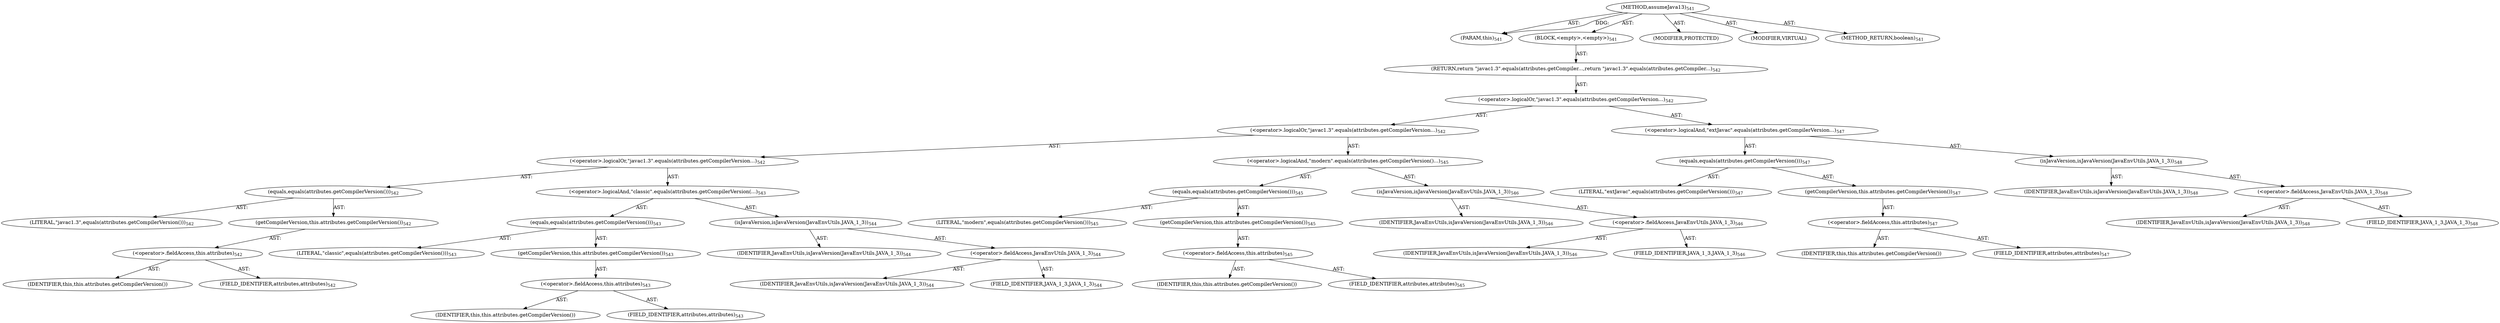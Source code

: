 digraph "assumeJava13" {  
"111669149713" [label = <(METHOD,assumeJava13)<SUB>541</SUB>> ]
"115964117023" [label = <(PARAM,this)<SUB>541</SUB>> ]
"25769803856" [label = <(BLOCK,&lt;empty&gt;,&lt;empty&gt;)<SUB>541</SUB>> ]
"146028888077" [label = <(RETURN,return &quot;javac1.3&quot;.equals(attributes.getCompiler...,return &quot;javac1.3&quot;.equals(attributes.getCompiler...)<SUB>542</SUB>> ]
"30064771501" [label = <(&lt;operator&gt;.logicalOr,&quot;javac1.3&quot;.equals(attributes.getCompilerVersion...)<SUB>542</SUB>> ]
"30064771502" [label = <(&lt;operator&gt;.logicalOr,&quot;javac1.3&quot;.equals(attributes.getCompilerVersion...)<SUB>542</SUB>> ]
"30064771503" [label = <(&lt;operator&gt;.logicalOr,&quot;javac1.3&quot;.equals(attributes.getCompilerVersion...)<SUB>542</SUB>> ]
"30064771504" [label = <(equals,equals(attributes.getCompilerVersion()))<SUB>542</SUB>> ]
"90194313307" [label = <(LITERAL,&quot;javac1.3&quot;,equals(attributes.getCompilerVersion()))<SUB>542</SUB>> ]
"30064771505" [label = <(getCompilerVersion,this.attributes.getCompilerVersion())<SUB>542</SUB>> ]
"30064771506" [label = <(&lt;operator&gt;.fieldAccess,this.attributes)<SUB>542</SUB>> ]
"68719477054" [label = <(IDENTIFIER,this,this.attributes.getCompilerVersion())> ]
"55834574950" [label = <(FIELD_IDENTIFIER,attributes,attributes)<SUB>542</SUB>> ]
"30064771507" [label = <(&lt;operator&gt;.logicalAnd,&quot;classic&quot;.equals(attributes.getCompilerVersion(...)<SUB>543</SUB>> ]
"30064771508" [label = <(equals,equals(attributes.getCompilerVersion()))<SUB>543</SUB>> ]
"90194313308" [label = <(LITERAL,&quot;classic&quot;,equals(attributes.getCompilerVersion()))<SUB>543</SUB>> ]
"30064771509" [label = <(getCompilerVersion,this.attributes.getCompilerVersion())<SUB>543</SUB>> ]
"30064771510" [label = <(&lt;operator&gt;.fieldAccess,this.attributes)<SUB>543</SUB>> ]
"68719477055" [label = <(IDENTIFIER,this,this.attributes.getCompilerVersion())> ]
"55834574951" [label = <(FIELD_IDENTIFIER,attributes,attributes)<SUB>543</SUB>> ]
"30064771511" [label = <(isJavaVersion,isJavaVersion(JavaEnvUtils.JAVA_1_3))<SUB>544</SUB>> ]
"68719477056" [label = <(IDENTIFIER,JavaEnvUtils,isJavaVersion(JavaEnvUtils.JAVA_1_3))<SUB>544</SUB>> ]
"30064771512" [label = <(&lt;operator&gt;.fieldAccess,JavaEnvUtils.JAVA_1_3)<SUB>544</SUB>> ]
"68719477057" [label = <(IDENTIFIER,JavaEnvUtils,isJavaVersion(JavaEnvUtils.JAVA_1_3))<SUB>544</SUB>> ]
"55834574952" [label = <(FIELD_IDENTIFIER,JAVA_1_3,JAVA_1_3)<SUB>544</SUB>> ]
"30064771513" [label = <(&lt;operator&gt;.logicalAnd,&quot;modern&quot;.equals(attributes.getCompilerVersion()...)<SUB>545</SUB>> ]
"30064771514" [label = <(equals,equals(attributes.getCompilerVersion()))<SUB>545</SUB>> ]
"90194313309" [label = <(LITERAL,&quot;modern&quot;,equals(attributes.getCompilerVersion()))<SUB>545</SUB>> ]
"30064771515" [label = <(getCompilerVersion,this.attributes.getCompilerVersion())<SUB>545</SUB>> ]
"30064771516" [label = <(&lt;operator&gt;.fieldAccess,this.attributes)<SUB>545</SUB>> ]
"68719477058" [label = <(IDENTIFIER,this,this.attributes.getCompilerVersion())> ]
"55834574953" [label = <(FIELD_IDENTIFIER,attributes,attributes)<SUB>545</SUB>> ]
"30064771517" [label = <(isJavaVersion,isJavaVersion(JavaEnvUtils.JAVA_1_3))<SUB>546</SUB>> ]
"68719477059" [label = <(IDENTIFIER,JavaEnvUtils,isJavaVersion(JavaEnvUtils.JAVA_1_3))<SUB>546</SUB>> ]
"30064771518" [label = <(&lt;operator&gt;.fieldAccess,JavaEnvUtils.JAVA_1_3)<SUB>546</SUB>> ]
"68719477060" [label = <(IDENTIFIER,JavaEnvUtils,isJavaVersion(JavaEnvUtils.JAVA_1_3))<SUB>546</SUB>> ]
"55834574954" [label = <(FIELD_IDENTIFIER,JAVA_1_3,JAVA_1_3)<SUB>546</SUB>> ]
"30064771519" [label = <(&lt;operator&gt;.logicalAnd,&quot;extJavac&quot;.equals(attributes.getCompilerVersion...)<SUB>547</SUB>> ]
"30064771520" [label = <(equals,equals(attributes.getCompilerVersion()))<SUB>547</SUB>> ]
"90194313310" [label = <(LITERAL,&quot;extJavac&quot;,equals(attributes.getCompilerVersion()))<SUB>547</SUB>> ]
"30064771521" [label = <(getCompilerVersion,this.attributes.getCompilerVersion())<SUB>547</SUB>> ]
"30064771522" [label = <(&lt;operator&gt;.fieldAccess,this.attributes)<SUB>547</SUB>> ]
"68719477061" [label = <(IDENTIFIER,this,this.attributes.getCompilerVersion())> ]
"55834574955" [label = <(FIELD_IDENTIFIER,attributes,attributes)<SUB>547</SUB>> ]
"30064771523" [label = <(isJavaVersion,isJavaVersion(JavaEnvUtils.JAVA_1_3))<SUB>548</SUB>> ]
"68719477062" [label = <(IDENTIFIER,JavaEnvUtils,isJavaVersion(JavaEnvUtils.JAVA_1_3))<SUB>548</SUB>> ]
"30064771524" [label = <(&lt;operator&gt;.fieldAccess,JavaEnvUtils.JAVA_1_3)<SUB>548</SUB>> ]
"68719477063" [label = <(IDENTIFIER,JavaEnvUtils,isJavaVersion(JavaEnvUtils.JAVA_1_3))<SUB>548</SUB>> ]
"55834574956" [label = <(FIELD_IDENTIFIER,JAVA_1_3,JAVA_1_3)<SUB>548</SUB>> ]
"133143986234" [label = <(MODIFIER,PROTECTED)> ]
"133143986235" [label = <(MODIFIER,VIRTUAL)> ]
"128849018897" [label = <(METHOD_RETURN,boolean)<SUB>541</SUB>> ]
  "111669149713" -> "115964117023"  [ label = "AST: "] 
  "111669149713" -> "25769803856"  [ label = "AST: "] 
  "111669149713" -> "133143986234"  [ label = "AST: "] 
  "111669149713" -> "133143986235"  [ label = "AST: "] 
  "111669149713" -> "128849018897"  [ label = "AST: "] 
  "25769803856" -> "146028888077"  [ label = "AST: "] 
  "146028888077" -> "30064771501"  [ label = "AST: "] 
  "30064771501" -> "30064771502"  [ label = "AST: "] 
  "30064771501" -> "30064771519"  [ label = "AST: "] 
  "30064771502" -> "30064771503"  [ label = "AST: "] 
  "30064771502" -> "30064771513"  [ label = "AST: "] 
  "30064771503" -> "30064771504"  [ label = "AST: "] 
  "30064771503" -> "30064771507"  [ label = "AST: "] 
  "30064771504" -> "90194313307"  [ label = "AST: "] 
  "30064771504" -> "30064771505"  [ label = "AST: "] 
  "30064771505" -> "30064771506"  [ label = "AST: "] 
  "30064771506" -> "68719477054"  [ label = "AST: "] 
  "30064771506" -> "55834574950"  [ label = "AST: "] 
  "30064771507" -> "30064771508"  [ label = "AST: "] 
  "30064771507" -> "30064771511"  [ label = "AST: "] 
  "30064771508" -> "90194313308"  [ label = "AST: "] 
  "30064771508" -> "30064771509"  [ label = "AST: "] 
  "30064771509" -> "30064771510"  [ label = "AST: "] 
  "30064771510" -> "68719477055"  [ label = "AST: "] 
  "30064771510" -> "55834574951"  [ label = "AST: "] 
  "30064771511" -> "68719477056"  [ label = "AST: "] 
  "30064771511" -> "30064771512"  [ label = "AST: "] 
  "30064771512" -> "68719477057"  [ label = "AST: "] 
  "30064771512" -> "55834574952"  [ label = "AST: "] 
  "30064771513" -> "30064771514"  [ label = "AST: "] 
  "30064771513" -> "30064771517"  [ label = "AST: "] 
  "30064771514" -> "90194313309"  [ label = "AST: "] 
  "30064771514" -> "30064771515"  [ label = "AST: "] 
  "30064771515" -> "30064771516"  [ label = "AST: "] 
  "30064771516" -> "68719477058"  [ label = "AST: "] 
  "30064771516" -> "55834574953"  [ label = "AST: "] 
  "30064771517" -> "68719477059"  [ label = "AST: "] 
  "30064771517" -> "30064771518"  [ label = "AST: "] 
  "30064771518" -> "68719477060"  [ label = "AST: "] 
  "30064771518" -> "55834574954"  [ label = "AST: "] 
  "30064771519" -> "30064771520"  [ label = "AST: "] 
  "30064771519" -> "30064771523"  [ label = "AST: "] 
  "30064771520" -> "90194313310"  [ label = "AST: "] 
  "30064771520" -> "30064771521"  [ label = "AST: "] 
  "30064771521" -> "30064771522"  [ label = "AST: "] 
  "30064771522" -> "68719477061"  [ label = "AST: "] 
  "30064771522" -> "55834574955"  [ label = "AST: "] 
  "30064771523" -> "68719477062"  [ label = "AST: "] 
  "30064771523" -> "30064771524"  [ label = "AST: "] 
  "30064771524" -> "68719477063"  [ label = "AST: "] 
  "30064771524" -> "55834574956"  [ label = "AST: "] 
  "111669149713" -> "115964117023"  [ label = "DDG: "] 
}
